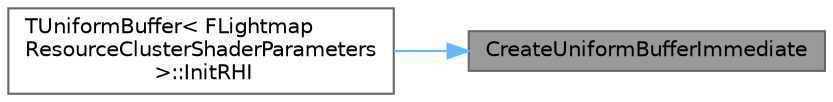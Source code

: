 digraph "CreateUniformBufferImmediate"
{
 // INTERACTIVE_SVG=YES
 // LATEX_PDF_SIZE
  bgcolor="transparent";
  edge [fontname=Helvetica,fontsize=10,labelfontname=Helvetica,labelfontsize=10];
  node [fontname=Helvetica,fontsize=10,shape=box,height=0.2,width=0.4];
  rankdir="RL";
  Node1 [id="Node000001",label="CreateUniformBufferImmediate",height=0.2,width=0.4,color="gray40", fillcolor="grey60", style="filled", fontcolor="black",tooltip="Creates a uniform buffer with the given value, and returns a structured reference to it."];
  Node1 -> Node2 [id="edge1_Node000001_Node000002",dir="back",color="steelblue1",style="solid",tooltip=" "];
  Node2 [id="Node000002",label="TUniformBuffer\< FLightmap\lResourceClusterShaderParameters\l \>::InitRHI",height=0.2,width=0.4,color="grey40", fillcolor="white", style="filled",URL="$d8/de6/classTUniformBuffer.html#a6febee250e8b30e53dfee779fd6abce3",tooltip=" "];
}
